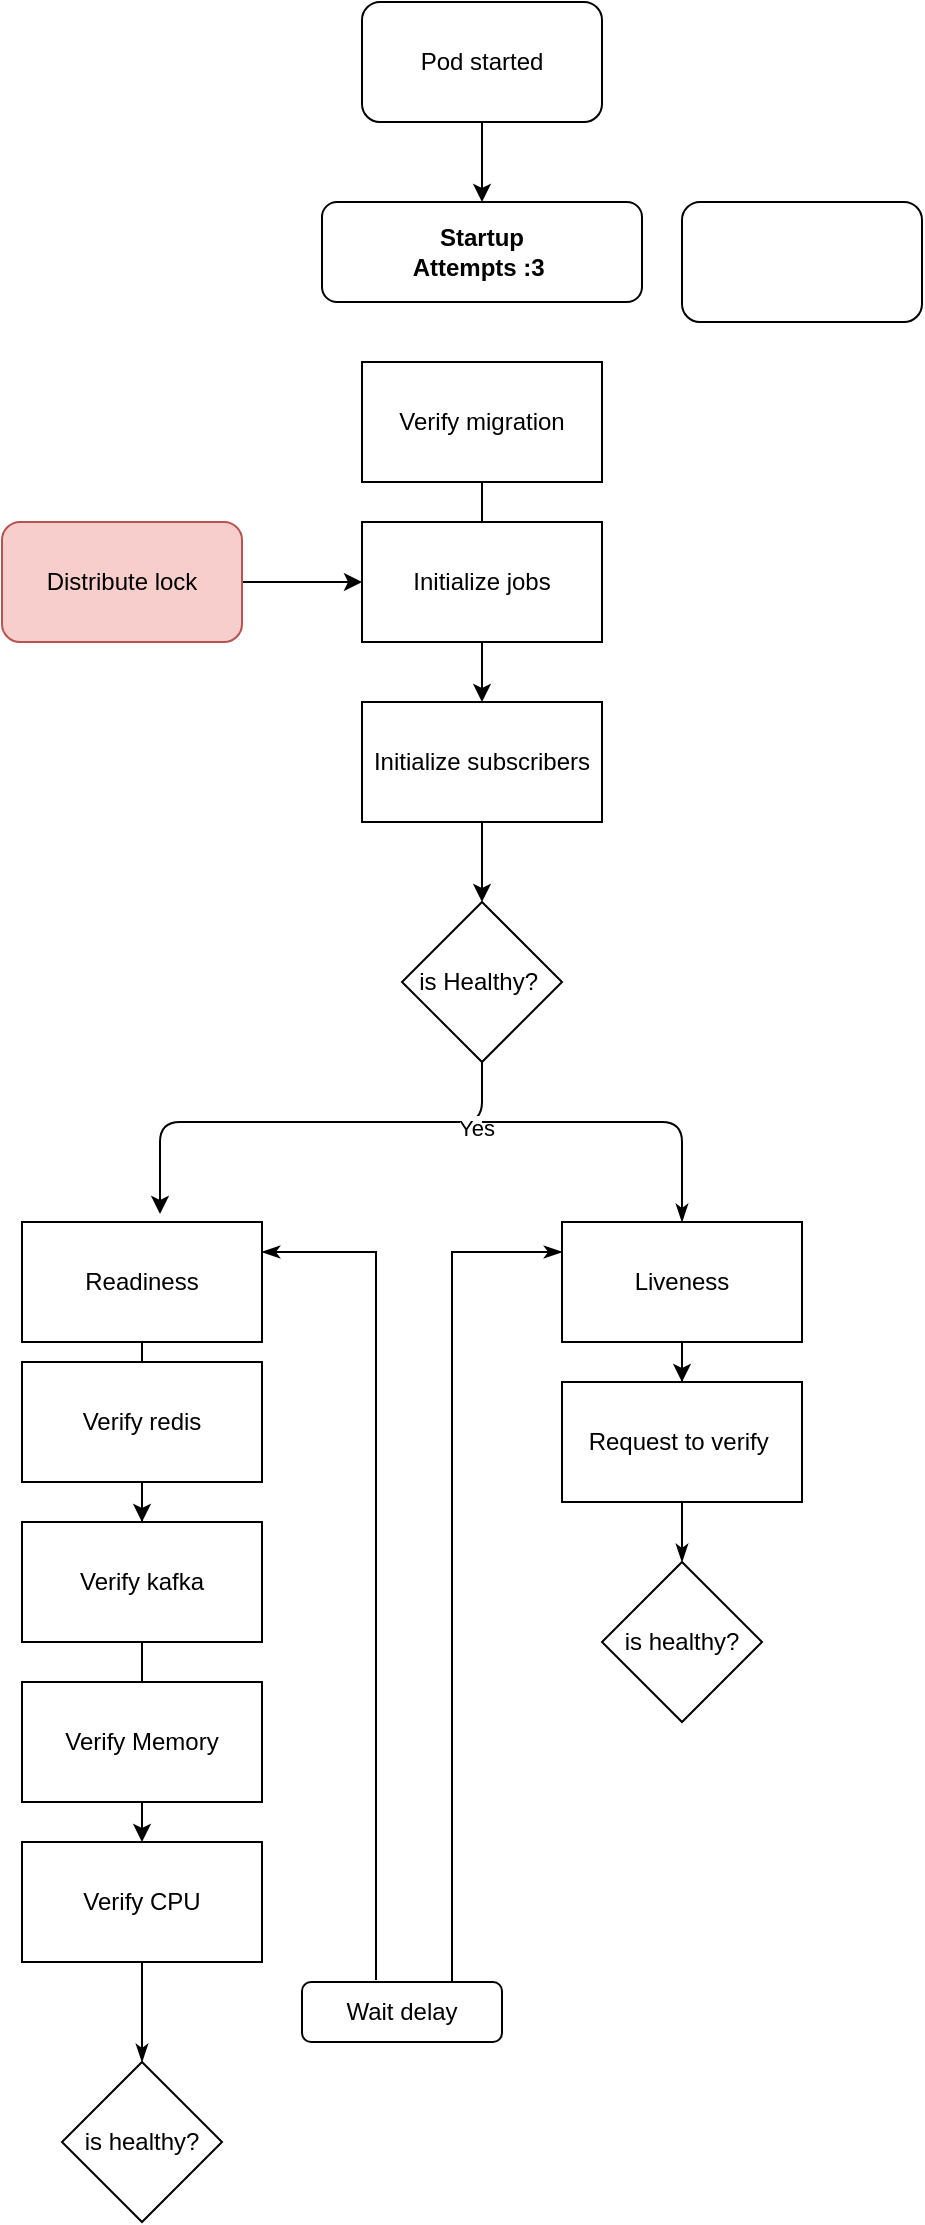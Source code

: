 <mxfile version="15.1.1" type="github">
  <diagram id="kgpKYQtTHZ0yAKxKKP6v" name="Page-1">
    <mxGraphModel dx="1632" dy="1550" grid="1" gridSize="10" guides="1" tooltips="1" connect="1" arrows="1" fold="1" page="1" pageScale="1" pageWidth="850" pageHeight="1100" math="0" shadow="0">
      <root>
        <mxCell id="0" />
        <mxCell id="1" parent="0" />
        <mxCell id="b19eHCCUPlFQnzbPp85T-17" value="" style="edgeStyle=orthogonalEdgeStyle;rounded=0;orthogonalLoop=1;jettySize=auto;html=1;startArrow=none;" edge="1" parent="1" source="b19eHCCUPlFQnzbPp85T-5" target="b19eHCCUPlFQnzbPp85T-6">
          <mxGeometry relative="1" as="geometry" />
        </mxCell>
        <mxCell id="b19eHCCUPlFQnzbPp85T-2" value="Readiness" style="rounded=0;whiteSpace=wrap;html=1;" vertex="1" parent="1">
          <mxGeometry x="-90" y="410" width="120" height="60" as="geometry" />
        </mxCell>
        <mxCell id="b19eHCCUPlFQnzbPp85T-19" value="" style="edgeStyle=orthogonalEdgeStyle;rounded=0;orthogonalLoop=1;jettySize=auto;html=1;" edge="1" parent="1" source="b19eHCCUPlFQnzbPp85T-3" target="b19eHCCUPlFQnzbPp85T-4">
          <mxGeometry relative="1" as="geometry" />
        </mxCell>
        <mxCell id="b19eHCCUPlFQnzbPp85T-3" value="Liveness" style="rounded=0;whiteSpace=wrap;html=1;" vertex="1" parent="1">
          <mxGeometry x="180" y="410" width="120" height="60" as="geometry" />
        </mxCell>
        <mxCell id="b19eHCCUPlFQnzbPp85T-47" value="" style="edgeStyle=none;rounded=0;orthogonalLoop=1;jettySize=auto;html=1;startArrow=none;startFill=0;endArrow=classicThin;endFill=1;" edge="1" parent="1" source="b19eHCCUPlFQnzbPp85T-4" target="b19eHCCUPlFQnzbPp85T-46">
          <mxGeometry relative="1" as="geometry" />
        </mxCell>
        <mxCell id="b19eHCCUPlFQnzbPp85T-4" value="Request to verify&amp;nbsp;" style="rounded=0;whiteSpace=wrap;html=1;" vertex="1" parent="1">
          <mxGeometry x="180" y="490" width="120" height="60" as="geometry" />
        </mxCell>
        <mxCell id="b19eHCCUPlFQnzbPp85T-18" value="" style="edgeStyle=orthogonalEdgeStyle;rounded=0;orthogonalLoop=1;jettySize=auto;html=1;" edge="1" parent="1" source="b19eHCCUPlFQnzbPp85T-6" target="b19eHCCUPlFQnzbPp85T-9">
          <mxGeometry relative="1" as="geometry" />
        </mxCell>
        <mxCell id="b19eHCCUPlFQnzbPp85T-6" value="Verify kafka" style="rounded=0;whiteSpace=wrap;html=1;" vertex="1" parent="1">
          <mxGeometry x="-90" y="560" width="120" height="60" as="geometry" />
        </mxCell>
        <mxCell id="b19eHCCUPlFQnzbPp85T-8" value="Verify Memory" style="rounded=0;whiteSpace=wrap;html=1;" vertex="1" parent="1">
          <mxGeometry x="-90" y="640" width="120" height="60" as="geometry" />
        </mxCell>
        <mxCell id="b19eHCCUPlFQnzbPp85T-45" value="" style="edgeStyle=none;rounded=0;orthogonalLoop=1;jettySize=auto;html=1;startArrow=none;startFill=0;endArrow=classicThin;endFill=1;" edge="1" parent="1" source="b19eHCCUPlFQnzbPp85T-9" target="b19eHCCUPlFQnzbPp85T-44">
          <mxGeometry relative="1" as="geometry" />
        </mxCell>
        <mxCell id="b19eHCCUPlFQnzbPp85T-9" value="Verify CPU" style="rounded=0;whiteSpace=wrap;html=1;" vertex="1" parent="1">
          <mxGeometry x="-90" y="720" width="120" height="60" as="geometry" />
        </mxCell>
        <mxCell id="b19eHCCUPlFQnzbPp85T-16" value="" style="edgeStyle=orthogonalEdgeStyle;rounded=0;orthogonalLoop=1;jettySize=auto;html=1;" edge="1" parent="1" source="b19eHCCUPlFQnzbPp85T-10" target="b19eHCCUPlFQnzbPp85T-12">
          <mxGeometry relative="1" as="geometry" />
        </mxCell>
        <mxCell id="b19eHCCUPlFQnzbPp85T-10" value="Verify migration" style="rounded=0;whiteSpace=wrap;html=1;" vertex="1" parent="1">
          <mxGeometry x="80" y="-20" width="120" height="60" as="geometry" />
        </mxCell>
        <mxCell id="b19eHCCUPlFQnzbPp85T-11" value="Initialize jobs" style="rounded=0;whiteSpace=wrap;html=1;" vertex="1" parent="1">
          <mxGeometry x="80" y="60" width="120" height="60" as="geometry" />
        </mxCell>
        <mxCell id="b19eHCCUPlFQnzbPp85T-33" style="edgeStyle=orthogonalEdgeStyle;rounded=0;orthogonalLoop=1;jettySize=auto;html=1;entryX=0.5;entryY=0;entryDx=0;entryDy=0;" edge="1" parent="1" source="b19eHCCUPlFQnzbPp85T-12" target="b19eHCCUPlFQnzbPp85T-32">
          <mxGeometry relative="1" as="geometry" />
        </mxCell>
        <mxCell id="b19eHCCUPlFQnzbPp85T-12" value="Initialize subscribers" style="rounded=0;whiteSpace=wrap;html=1;" vertex="1" parent="1">
          <mxGeometry x="80" y="150" width="120" height="60" as="geometry" />
        </mxCell>
        <mxCell id="b19eHCCUPlFQnzbPp85T-14" value="" style="edgeStyle=orthogonalEdgeStyle;rounded=0;orthogonalLoop=1;jettySize=auto;html=1;" edge="1" parent="1" source="b19eHCCUPlFQnzbPp85T-13" target="b19eHCCUPlFQnzbPp85T-11">
          <mxGeometry relative="1" as="geometry" />
        </mxCell>
        <mxCell id="b19eHCCUPlFQnzbPp85T-13" value="Distribute lock" style="rounded=1;whiteSpace=wrap;html=1;fillColor=#f8cecc;strokeColor=#b85450;" vertex="1" parent="1">
          <mxGeometry x="-100" y="60" width="120" height="60" as="geometry" />
        </mxCell>
        <mxCell id="b19eHCCUPlFQnzbPp85T-25" value="" style="edgeStyle=orthogonalEdgeStyle;rounded=0;orthogonalLoop=1;jettySize=auto;html=1;" edge="1" parent="1" source="b19eHCCUPlFQnzbPp85T-23">
          <mxGeometry relative="1" as="geometry">
            <mxPoint x="140" y="-100" as="targetPoint" />
          </mxGeometry>
        </mxCell>
        <mxCell id="b19eHCCUPlFQnzbPp85T-23" value="Pod started" style="rounded=1;whiteSpace=wrap;html=1;" vertex="1" parent="1">
          <mxGeometry x="80" y="-200" width="120" height="60" as="geometry" />
        </mxCell>
        <mxCell id="b19eHCCUPlFQnzbPp85T-28" value="&lt;b&gt;Startup&lt;br&gt;Attempts :3&lt;/b&gt;&amp;nbsp;" style="rounded=1;whiteSpace=wrap;html=1;" vertex="1" parent="1">
          <mxGeometry x="60" y="-100" width="160" height="50" as="geometry" />
        </mxCell>
        <mxCell id="b19eHCCUPlFQnzbPp85T-30" value="" style="rounded=1;whiteSpace=wrap;html=1;" vertex="1" parent="1">
          <mxGeometry x="240" y="-100" width="120" height="60" as="geometry" />
        </mxCell>
        <mxCell id="b19eHCCUPlFQnzbPp85T-35" value="" style="rounded=1;orthogonalLoop=1;jettySize=auto;html=1;exitX=0.5;exitY=1;exitDx=0;exitDy=0;" edge="1" parent="1" source="b19eHCCUPlFQnzbPp85T-32">
          <mxGeometry relative="1" as="geometry">
            <mxPoint x="140" y="480" as="sourcePoint" />
            <mxPoint x="-21" y="406" as="targetPoint" />
            <Array as="points">
              <mxPoint x="140" y="360" />
              <mxPoint x="-21" y="360" />
            </Array>
          </mxGeometry>
        </mxCell>
        <mxCell id="b19eHCCUPlFQnzbPp85T-36" value="Yes" style="edgeLabel;html=1;align=center;verticalAlign=middle;resizable=0;points=[];" vertex="1" connectable="0" parent="b19eHCCUPlFQnzbPp85T-35">
          <mxGeometry x="-0.222" y="3" relative="1" as="geometry">
            <mxPoint x="59" as="offset" />
          </mxGeometry>
        </mxCell>
        <mxCell id="b19eHCCUPlFQnzbPp85T-32" value="is Healthy?&amp;nbsp;" style="rhombus;whiteSpace=wrap;html=1;" vertex="1" parent="1">
          <mxGeometry x="100" y="250" width="80" height="80" as="geometry" />
        </mxCell>
        <mxCell id="b19eHCCUPlFQnzbPp85T-5" value="Verify redis" style="rounded=0;whiteSpace=wrap;html=1;" vertex="1" parent="1">
          <mxGeometry x="-90" y="480" width="120" height="60" as="geometry" />
        </mxCell>
        <mxCell id="b19eHCCUPlFQnzbPp85T-37" value="" style="edgeStyle=orthogonalEdgeStyle;rounded=0;orthogonalLoop=1;jettySize=auto;html=1;endArrow=none;" edge="1" parent="1" source="b19eHCCUPlFQnzbPp85T-2" target="b19eHCCUPlFQnzbPp85T-5">
          <mxGeometry relative="1" as="geometry">
            <mxPoint x="-20" y="460" as="sourcePoint" />
            <mxPoint x="10" y="660" as="targetPoint" />
            <Array as="points">
              <mxPoint x="-30" y="460" />
              <mxPoint x="-30" y="460" />
            </Array>
          </mxGeometry>
        </mxCell>
        <mxCell id="b19eHCCUPlFQnzbPp85T-39" value="" style="endArrow=classicThin;html=1;entryX=0.5;entryY=0;entryDx=0;entryDy=0;startArrow=none;startFill=0;endFill=1;" edge="1" parent="1" target="b19eHCCUPlFQnzbPp85T-3">
          <mxGeometry width="50" height="50" relative="1" as="geometry">
            <mxPoint x="140" y="360" as="sourcePoint" />
            <mxPoint x="240" y="370" as="targetPoint" />
            <Array as="points">
              <mxPoint x="240" y="360" />
            </Array>
          </mxGeometry>
        </mxCell>
        <mxCell id="b19eHCCUPlFQnzbPp85T-41" style="edgeStyle=none;rounded=0;orthogonalLoop=1;jettySize=auto;html=1;entryX=1;entryY=0.25;entryDx=0;entryDy=0;startArrow=none;startFill=0;endArrow=classicThin;endFill=1;exitX=0.37;exitY=-0.033;exitDx=0;exitDy=0;exitPerimeter=0;" edge="1" parent="1" source="b19eHCCUPlFQnzbPp85T-40" target="b19eHCCUPlFQnzbPp85T-2">
          <mxGeometry relative="1" as="geometry">
            <Array as="points">
              <mxPoint x="87" y="425" />
            </Array>
          </mxGeometry>
        </mxCell>
        <mxCell id="b19eHCCUPlFQnzbPp85T-42" style="edgeStyle=none;rounded=0;orthogonalLoop=1;jettySize=auto;html=1;entryX=0;entryY=0.25;entryDx=0;entryDy=0;startArrow=none;startFill=0;endArrow=classicThin;endFill=1;exitX=0.75;exitY=0;exitDx=0;exitDy=0;" edge="1" parent="1" source="b19eHCCUPlFQnzbPp85T-40" target="b19eHCCUPlFQnzbPp85T-3">
          <mxGeometry relative="1" as="geometry">
            <Array as="points">
              <mxPoint x="125" y="460" />
              <mxPoint x="125" y="425" />
            </Array>
          </mxGeometry>
        </mxCell>
        <mxCell id="b19eHCCUPlFQnzbPp85T-40" value="Wait delay" style="rounded=1;whiteSpace=wrap;html=1;" vertex="1" parent="1">
          <mxGeometry x="50" y="790" width="100" height="30" as="geometry" />
        </mxCell>
        <mxCell id="b19eHCCUPlFQnzbPp85T-44" value="is healthy?" style="rhombus;whiteSpace=wrap;html=1;" vertex="1" parent="1">
          <mxGeometry x="-70" y="830" width="80" height="80" as="geometry" />
        </mxCell>
        <mxCell id="b19eHCCUPlFQnzbPp85T-46" value="is healthy?" style="rhombus;whiteSpace=wrap;html=1;" vertex="1" parent="1">
          <mxGeometry x="200" y="580" width="80" height="80" as="geometry" />
        </mxCell>
      </root>
    </mxGraphModel>
  </diagram>
</mxfile>
